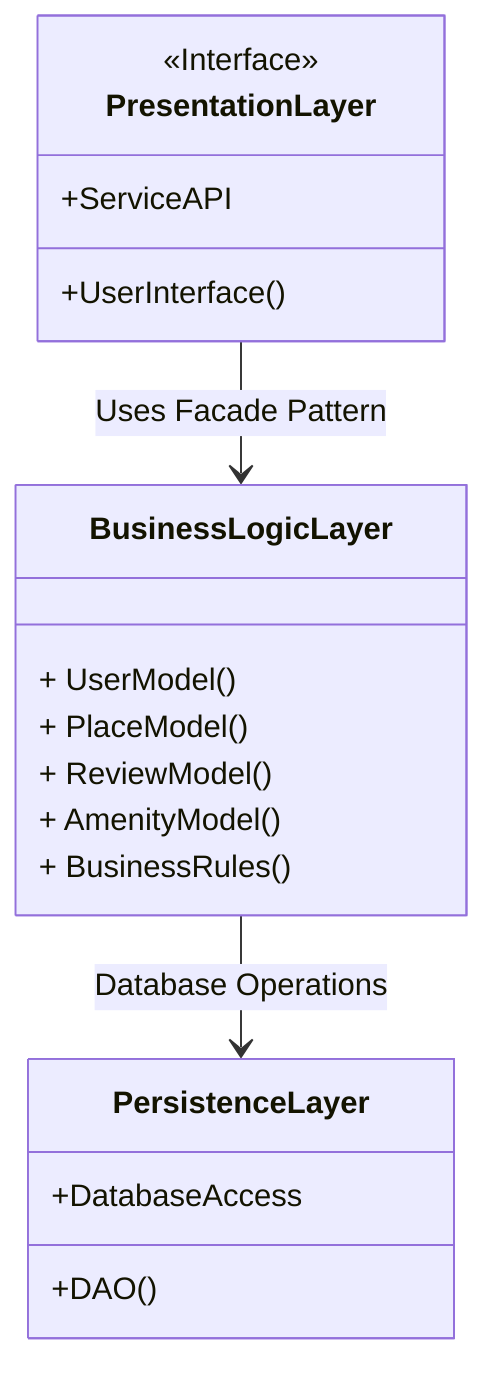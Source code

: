 classDiagram
class PresentationLayer {
    <<Interface>>
    +ServiceAPI
    +UserInterface()
}
class BusinessLogicLayer {
    + UserModel()
    + PlaceModel()
    + ReviewModel()
    + AmenityModel()
    + BusinessRules()
}
class PersistenceLayer {
    +DatabaseAccess
    +DAO()
}
PresentationLayer --> BusinessLogicLayer : Uses Facade Pattern
BusinessLogicLayer --> PersistenceLayer : Database Operations